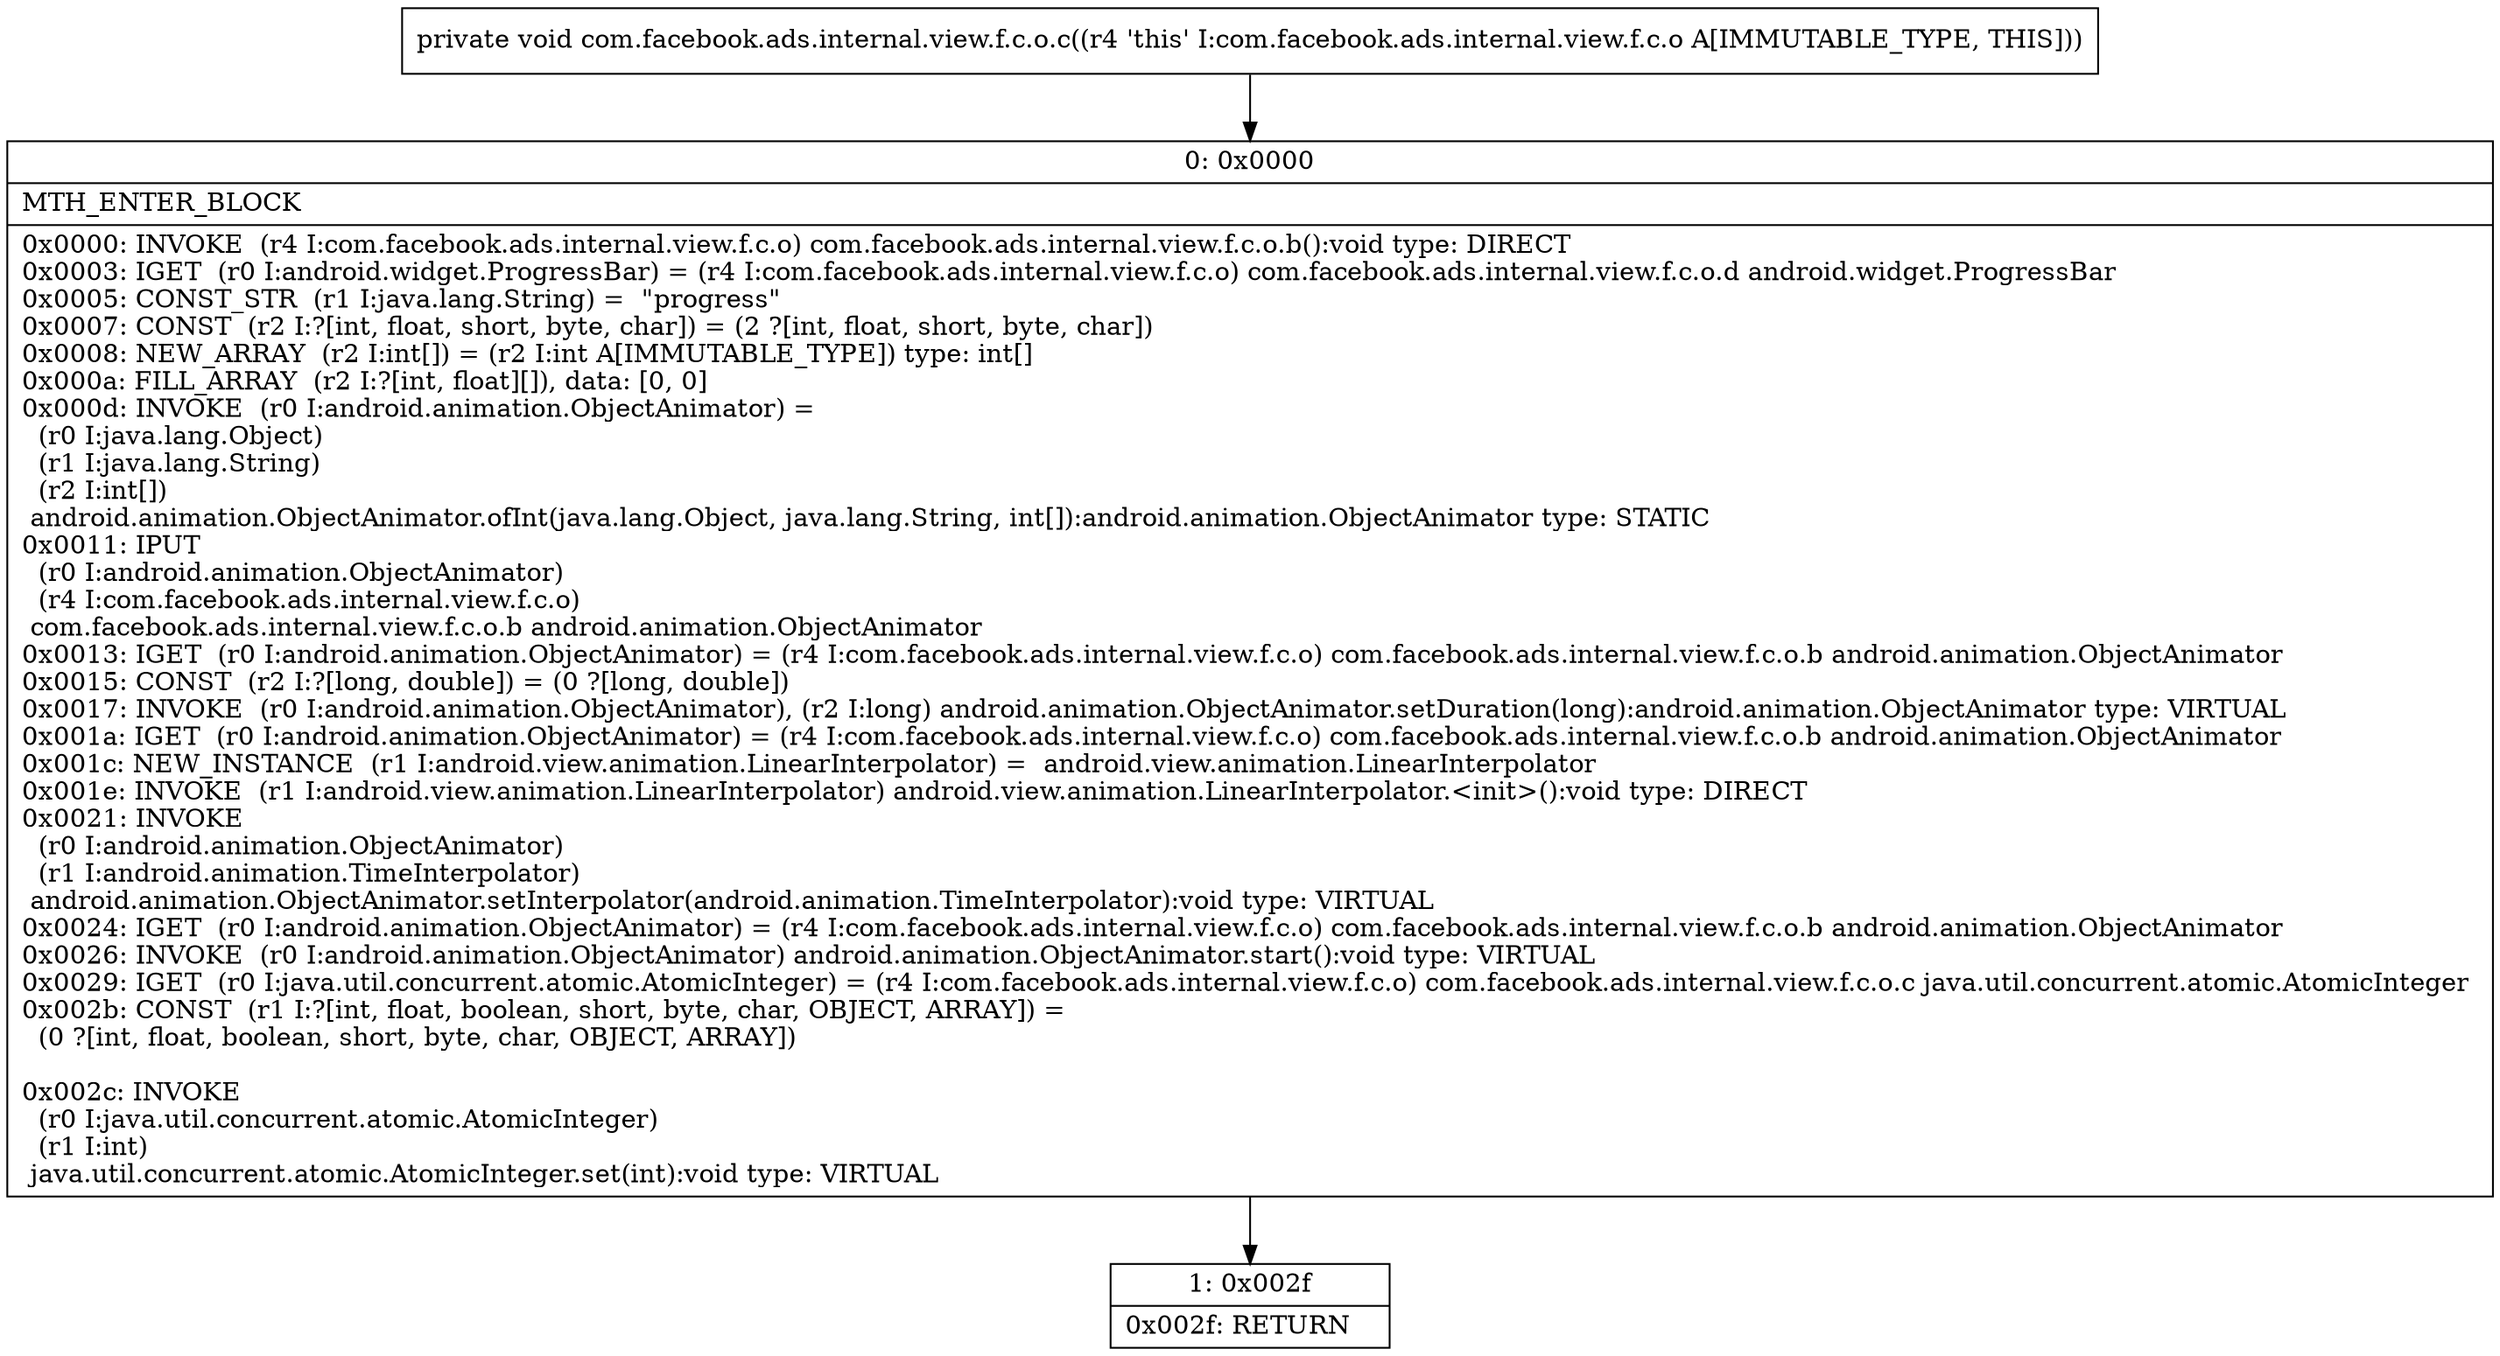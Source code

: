 digraph "CFG forcom.facebook.ads.internal.view.f.c.o.c()V" {
Node_0 [shape=record,label="{0\:\ 0x0000|MTH_ENTER_BLOCK\l|0x0000: INVOKE  (r4 I:com.facebook.ads.internal.view.f.c.o) com.facebook.ads.internal.view.f.c.o.b():void type: DIRECT \l0x0003: IGET  (r0 I:android.widget.ProgressBar) = (r4 I:com.facebook.ads.internal.view.f.c.o) com.facebook.ads.internal.view.f.c.o.d android.widget.ProgressBar \l0x0005: CONST_STR  (r1 I:java.lang.String) =  \"progress\" \l0x0007: CONST  (r2 I:?[int, float, short, byte, char]) = (2 ?[int, float, short, byte, char]) \l0x0008: NEW_ARRAY  (r2 I:int[]) = (r2 I:int A[IMMUTABLE_TYPE]) type: int[] \l0x000a: FILL_ARRAY  (r2 I:?[int, float][]), data: [0, 0] \l0x000d: INVOKE  (r0 I:android.animation.ObjectAnimator) = \l  (r0 I:java.lang.Object)\l  (r1 I:java.lang.String)\l  (r2 I:int[])\l android.animation.ObjectAnimator.ofInt(java.lang.Object, java.lang.String, int[]):android.animation.ObjectAnimator type: STATIC \l0x0011: IPUT  \l  (r0 I:android.animation.ObjectAnimator)\l  (r4 I:com.facebook.ads.internal.view.f.c.o)\l com.facebook.ads.internal.view.f.c.o.b android.animation.ObjectAnimator \l0x0013: IGET  (r0 I:android.animation.ObjectAnimator) = (r4 I:com.facebook.ads.internal.view.f.c.o) com.facebook.ads.internal.view.f.c.o.b android.animation.ObjectAnimator \l0x0015: CONST  (r2 I:?[long, double]) = (0 ?[long, double]) \l0x0017: INVOKE  (r0 I:android.animation.ObjectAnimator), (r2 I:long) android.animation.ObjectAnimator.setDuration(long):android.animation.ObjectAnimator type: VIRTUAL \l0x001a: IGET  (r0 I:android.animation.ObjectAnimator) = (r4 I:com.facebook.ads.internal.view.f.c.o) com.facebook.ads.internal.view.f.c.o.b android.animation.ObjectAnimator \l0x001c: NEW_INSTANCE  (r1 I:android.view.animation.LinearInterpolator) =  android.view.animation.LinearInterpolator \l0x001e: INVOKE  (r1 I:android.view.animation.LinearInterpolator) android.view.animation.LinearInterpolator.\<init\>():void type: DIRECT \l0x0021: INVOKE  \l  (r0 I:android.animation.ObjectAnimator)\l  (r1 I:android.animation.TimeInterpolator)\l android.animation.ObjectAnimator.setInterpolator(android.animation.TimeInterpolator):void type: VIRTUAL \l0x0024: IGET  (r0 I:android.animation.ObjectAnimator) = (r4 I:com.facebook.ads.internal.view.f.c.o) com.facebook.ads.internal.view.f.c.o.b android.animation.ObjectAnimator \l0x0026: INVOKE  (r0 I:android.animation.ObjectAnimator) android.animation.ObjectAnimator.start():void type: VIRTUAL \l0x0029: IGET  (r0 I:java.util.concurrent.atomic.AtomicInteger) = (r4 I:com.facebook.ads.internal.view.f.c.o) com.facebook.ads.internal.view.f.c.o.c java.util.concurrent.atomic.AtomicInteger \l0x002b: CONST  (r1 I:?[int, float, boolean, short, byte, char, OBJECT, ARRAY]) = \l  (0 ?[int, float, boolean, short, byte, char, OBJECT, ARRAY])\l \l0x002c: INVOKE  \l  (r0 I:java.util.concurrent.atomic.AtomicInteger)\l  (r1 I:int)\l java.util.concurrent.atomic.AtomicInteger.set(int):void type: VIRTUAL \l}"];
Node_1 [shape=record,label="{1\:\ 0x002f|0x002f: RETURN   \l}"];
MethodNode[shape=record,label="{private void com.facebook.ads.internal.view.f.c.o.c((r4 'this' I:com.facebook.ads.internal.view.f.c.o A[IMMUTABLE_TYPE, THIS])) }"];
MethodNode -> Node_0;
Node_0 -> Node_1;
}

